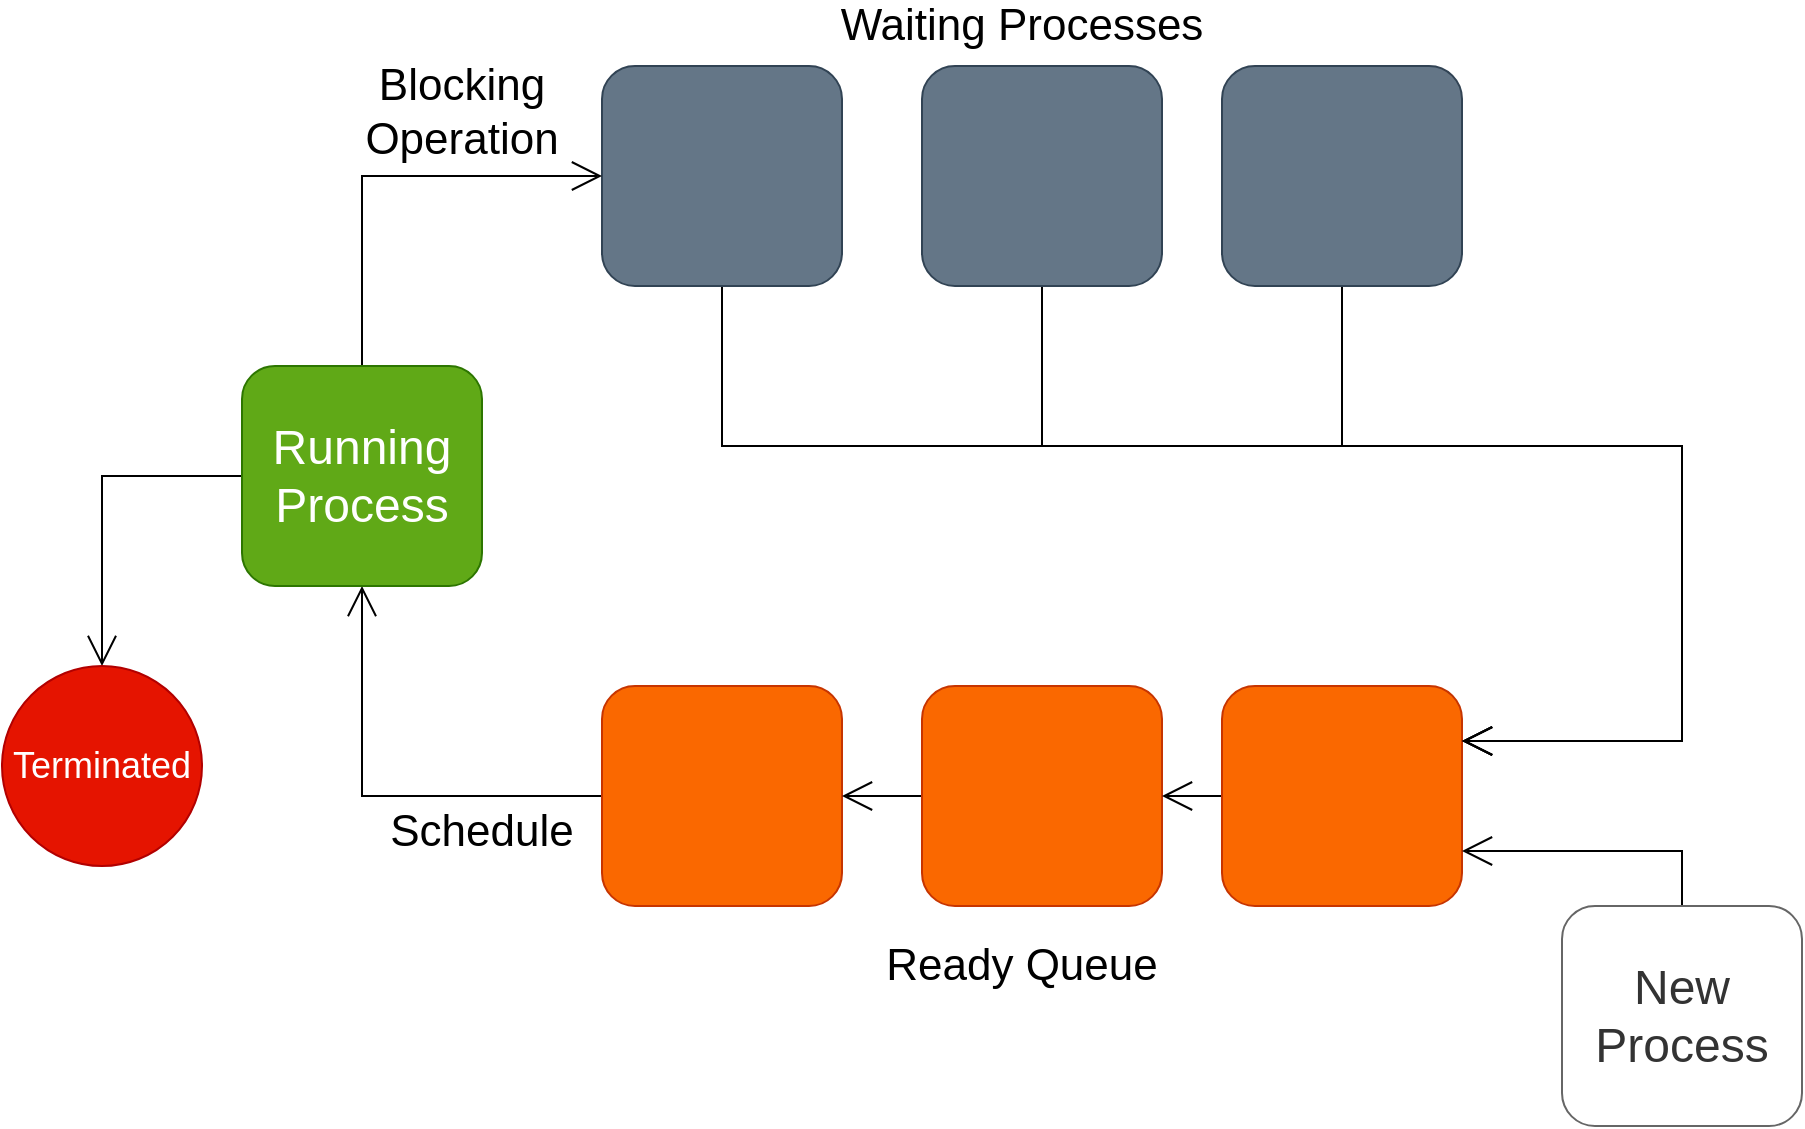 <mxfile>
    <diagram id="tSxbrndn6wgihN6C63Pc" name="Page-1">
        <mxGraphModel dx="1234" dy="1940" grid="1" gridSize="10" guides="1" tooltips="1" connect="1" arrows="1" fold="1" page="1" pageScale="1" pageWidth="850" pageHeight="1100" math="0" shadow="0">
            <root>
                <mxCell id="0"/>
                <mxCell id="1" parent="0"/>
                <mxCell id="22" style="edgeStyle=orthogonalEdgeStyle;rounded=0;orthogonalLoop=1;jettySize=auto;html=1;exitX=0;exitY=0.5;exitDx=0;exitDy=0;entryX=0.5;entryY=1;entryDx=0;entryDy=0;endArrow=open;endFill=0;endSize=13;" edge="1" parent="1" source="2" target="14">
                    <mxGeometry relative="1" as="geometry"/>
                </mxCell>
                <mxCell id="2" value="" style="rounded=1;whiteSpace=wrap;html=1;fillColor=#fa6800;strokeColor=#C73500;fontColor=#000000;" parent="1" vertex="1">
                    <mxGeometry x="310" y="350" width="120" height="110" as="geometry"/>
                </mxCell>
                <mxCell id="21" style="edgeStyle=orthogonalEdgeStyle;rounded=0;orthogonalLoop=1;jettySize=auto;html=1;exitX=0;exitY=0.5;exitDx=0;exitDy=0;entryX=1;entryY=0.5;entryDx=0;entryDy=0;endArrow=open;endFill=0;endSize=13;" edge="1" parent="1" source="3" target="2">
                    <mxGeometry relative="1" as="geometry"/>
                </mxCell>
                <mxCell id="3" value="" style="rounded=1;whiteSpace=wrap;html=1;fillColor=#fa6800;strokeColor=#C73500;fontColor=#000000;" parent="1" vertex="1">
                    <mxGeometry x="470" y="350" width="120" height="110" as="geometry"/>
                </mxCell>
                <mxCell id="20" style="edgeStyle=orthogonalEdgeStyle;rounded=0;orthogonalLoop=1;jettySize=auto;html=1;exitX=0;exitY=0.5;exitDx=0;exitDy=0;entryX=1;entryY=0.5;entryDx=0;entryDy=0;endArrow=open;endFill=0;endSize=13;" edge="1" parent="1" source="4" target="3">
                    <mxGeometry relative="1" as="geometry"/>
                </mxCell>
                <mxCell id="4" value="" style="rounded=1;whiteSpace=wrap;html=1;fillColor=#fa6800;strokeColor=#C73500;fontColor=#000000;" parent="1" vertex="1">
                    <mxGeometry x="620" y="350" width="120" height="110" as="geometry"/>
                </mxCell>
                <mxCell id="15" style="edgeStyle=orthogonalEdgeStyle;rounded=0;orthogonalLoop=1;jettySize=auto;html=1;exitX=0.5;exitY=0;exitDx=0;exitDy=0;entryX=1;entryY=0.75;entryDx=0;entryDy=0;endArrow=open;endFill=0;endSize=13;" parent="1" source="5" target="4" edge="1">
                    <mxGeometry relative="1" as="geometry"/>
                </mxCell>
                <mxCell id="5" value="New &lt;br style=&quot;font-size: 24px;&quot;&gt;Process" style="rounded=1;whiteSpace=wrap;html=1;strokeColor=#666666;fontColor=#333333;fontSize=24;fillColor=#FFFFFF;" parent="1" vertex="1">
                    <mxGeometry x="790" y="460" width="120" height="110" as="geometry"/>
                </mxCell>
                <mxCell id="16" style="edgeStyle=orthogonalEdgeStyle;rounded=0;orthogonalLoop=1;jettySize=auto;html=1;exitX=0.5;exitY=1;exitDx=0;exitDy=0;entryX=1;entryY=0.25;entryDx=0;entryDy=0;endArrow=open;endFill=0;endSize=13;" parent="1" source="8" target="4" edge="1">
                    <mxGeometry relative="1" as="geometry">
                        <mxPoint x="890" y="310" as="targetPoint"/>
                        <Array as="points">
                            <mxPoint x="370" y="230"/>
                            <mxPoint x="850" y="230"/>
                            <mxPoint x="850" y="378"/>
                        </Array>
                    </mxGeometry>
                </mxCell>
                <mxCell id="8" value="" style="rounded=1;whiteSpace=wrap;html=1;fillColor=#647687;strokeColor=#314354;fontColor=#ffffff;" parent="1" vertex="1">
                    <mxGeometry x="310" y="40" width="120" height="110" as="geometry"/>
                </mxCell>
                <mxCell id="19" style="edgeStyle=orthogonalEdgeStyle;rounded=0;orthogonalLoop=1;jettySize=auto;html=1;exitX=0.5;exitY=1;exitDx=0;exitDy=0;entryX=1;entryY=0.25;entryDx=0;entryDy=0;endArrow=open;endFill=0;endSize=13;" parent="1" source="9" edge="1" target="4">
                    <mxGeometry relative="1" as="geometry">
                        <mxPoint x="810" y="320" as="targetPoint"/>
                        <Array as="points">
                            <mxPoint x="520" y="230"/>
                            <mxPoint x="850" y="230"/>
                            <mxPoint x="850" y="378"/>
                            <mxPoint x="740" y="378"/>
                        </Array>
                    </mxGeometry>
                </mxCell>
                <mxCell id="9" value="" style="rounded=1;whiteSpace=wrap;html=1;fillColor=#647687;strokeColor=#314354;fontColor=#ffffff;" parent="1" vertex="1">
                    <mxGeometry x="470" y="40" width="120" height="110" as="geometry"/>
                </mxCell>
                <mxCell id="18" style="edgeStyle=orthogonalEdgeStyle;rounded=0;orthogonalLoop=1;jettySize=auto;html=1;exitX=0.5;exitY=1;exitDx=0;exitDy=0;entryX=1;entryY=0.25;entryDx=0;entryDy=0;endArrow=open;endFill=0;endSize=13;" parent="1" source="10" target="4" edge="1">
                    <mxGeometry relative="1" as="geometry">
                        <mxPoint x="820" y="350" as="targetPoint"/>
                        <Array as="points">
                            <mxPoint x="680" y="230"/>
                            <mxPoint x="850" y="230"/>
                            <mxPoint x="850" y="378"/>
                        </Array>
                    </mxGeometry>
                </mxCell>
                <mxCell id="10" value="" style="rounded=1;whiteSpace=wrap;html=1;fillColor=#647687;strokeColor=#314354;fontColor=#ffffff;" parent="1" vertex="1">
                    <mxGeometry x="620" y="40" width="120" height="110" as="geometry"/>
                </mxCell>
                <mxCell id="23" style="edgeStyle=orthogonalEdgeStyle;rounded=0;orthogonalLoop=1;jettySize=auto;html=1;exitX=0.5;exitY=0;exitDx=0;exitDy=0;entryX=0;entryY=0.5;entryDx=0;entryDy=0;endArrow=open;endFill=0;endSize=13;" edge="1" parent="1" source="14" target="8">
                    <mxGeometry relative="1" as="geometry"/>
                </mxCell>
                <mxCell id="24" style="edgeStyle=orthogonalEdgeStyle;rounded=0;orthogonalLoop=1;jettySize=auto;html=1;exitX=0;exitY=0.5;exitDx=0;exitDy=0;entryX=0.5;entryY=0;entryDx=0;entryDy=0;endArrow=open;endFill=0;endSize=13;" edge="1" parent="1" source="14" target="25">
                    <mxGeometry relative="1" as="geometry">
                        <mxPoint x="60" y="420" as="targetPoint"/>
                    </mxGeometry>
                </mxCell>
                <mxCell id="14" value="Running&lt;br style=&quot;font-size: 24px;&quot;&gt;Process" style="rounded=1;whiteSpace=wrap;html=1;fillColor=#60a917;strokeColor=#2D7600;fontColor=#ffffff;fontSize=24;" parent="1" vertex="1">
                    <mxGeometry x="130" y="190" width="120" height="110" as="geometry"/>
                </mxCell>
                <mxCell id="25" value="&lt;font style=&quot;font-size: 18px&quot;&gt;Terminated&lt;/font&gt;" style="ellipse;whiteSpace=wrap;html=1;aspect=fixed;fillColor=#e51400;strokeColor=#B20000;fontColor=#ffffff;" vertex="1" parent="1">
                    <mxGeometry x="10" y="340" width="100" height="100" as="geometry"/>
                </mxCell>
                <mxCell id="26" value="Waiting Processes" style="text;html=1;strokeColor=none;fillColor=none;align=center;verticalAlign=middle;whiteSpace=wrap;rounded=0;fontSize=22;" vertex="1" parent="1">
                    <mxGeometry x="410" y="10" width="220" height="20" as="geometry"/>
                </mxCell>
                <mxCell id="27" value="Ready Queue" style="text;html=1;strokeColor=none;fillColor=none;align=center;verticalAlign=middle;whiteSpace=wrap;rounded=0;fontSize=22;" vertex="1" parent="1">
                    <mxGeometry x="410" y="480" width="220" height="20" as="geometry"/>
                </mxCell>
                <mxCell id="28" value="Schedule" style="text;html=1;strokeColor=none;fillColor=none;align=center;verticalAlign=middle;whiteSpace=wrap;rounded=0;fontSize=22;" vertex="1" parent="1">
                    <mxGeometry x="200" y="410" width="100" height="25" as="geometry"/>
                </mxCell>
                <mxCell id="29" value="Blocking Operation" style="text;html=1;strokeColor=none;fillColor=none;align=center;verticalAlign=middle;whiteSpace=wrap;rounded=0;fontSize=22;" vertex="1" parent="1">
                    <mxGeometry x="190" y="50" width="100" height="25" as="geometry"/>
                </mxCell>
            </root>
        </mxGraphModel>
    </diagram>
</mxfile>